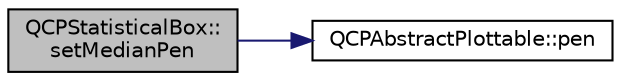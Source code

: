 digraph "QCPStatisticalBox::setMedianPen"
{
  edge [fontname="Helvetica",fontsize="10",labelfontname="Helvetica",labelfontsize="10"];
  node [fontname="Helvetica",fontsize="10",shape=record];
  rankdir="LR";
  Node232 [label="QCPStatisticalBox::\lsetMedianPen",height=0.2,width=0.4,color="black", fillcolor="grey75", style="filled", fontcolor="black"];
  Node232 -> Node233 [color="midnightblue",fontsize="10",style="solid",fontname="Helvetica"];
  Node233 [label="QCPAbstractPlottable::pen",height=0.2,width=0.4,color="black", fillcolor="white", style="filled",URL="$d4/d89/class_q_c_p_abstract_plottable.html#ad5972efc31344e5a7a78ab4f8864b2d3"];
}
